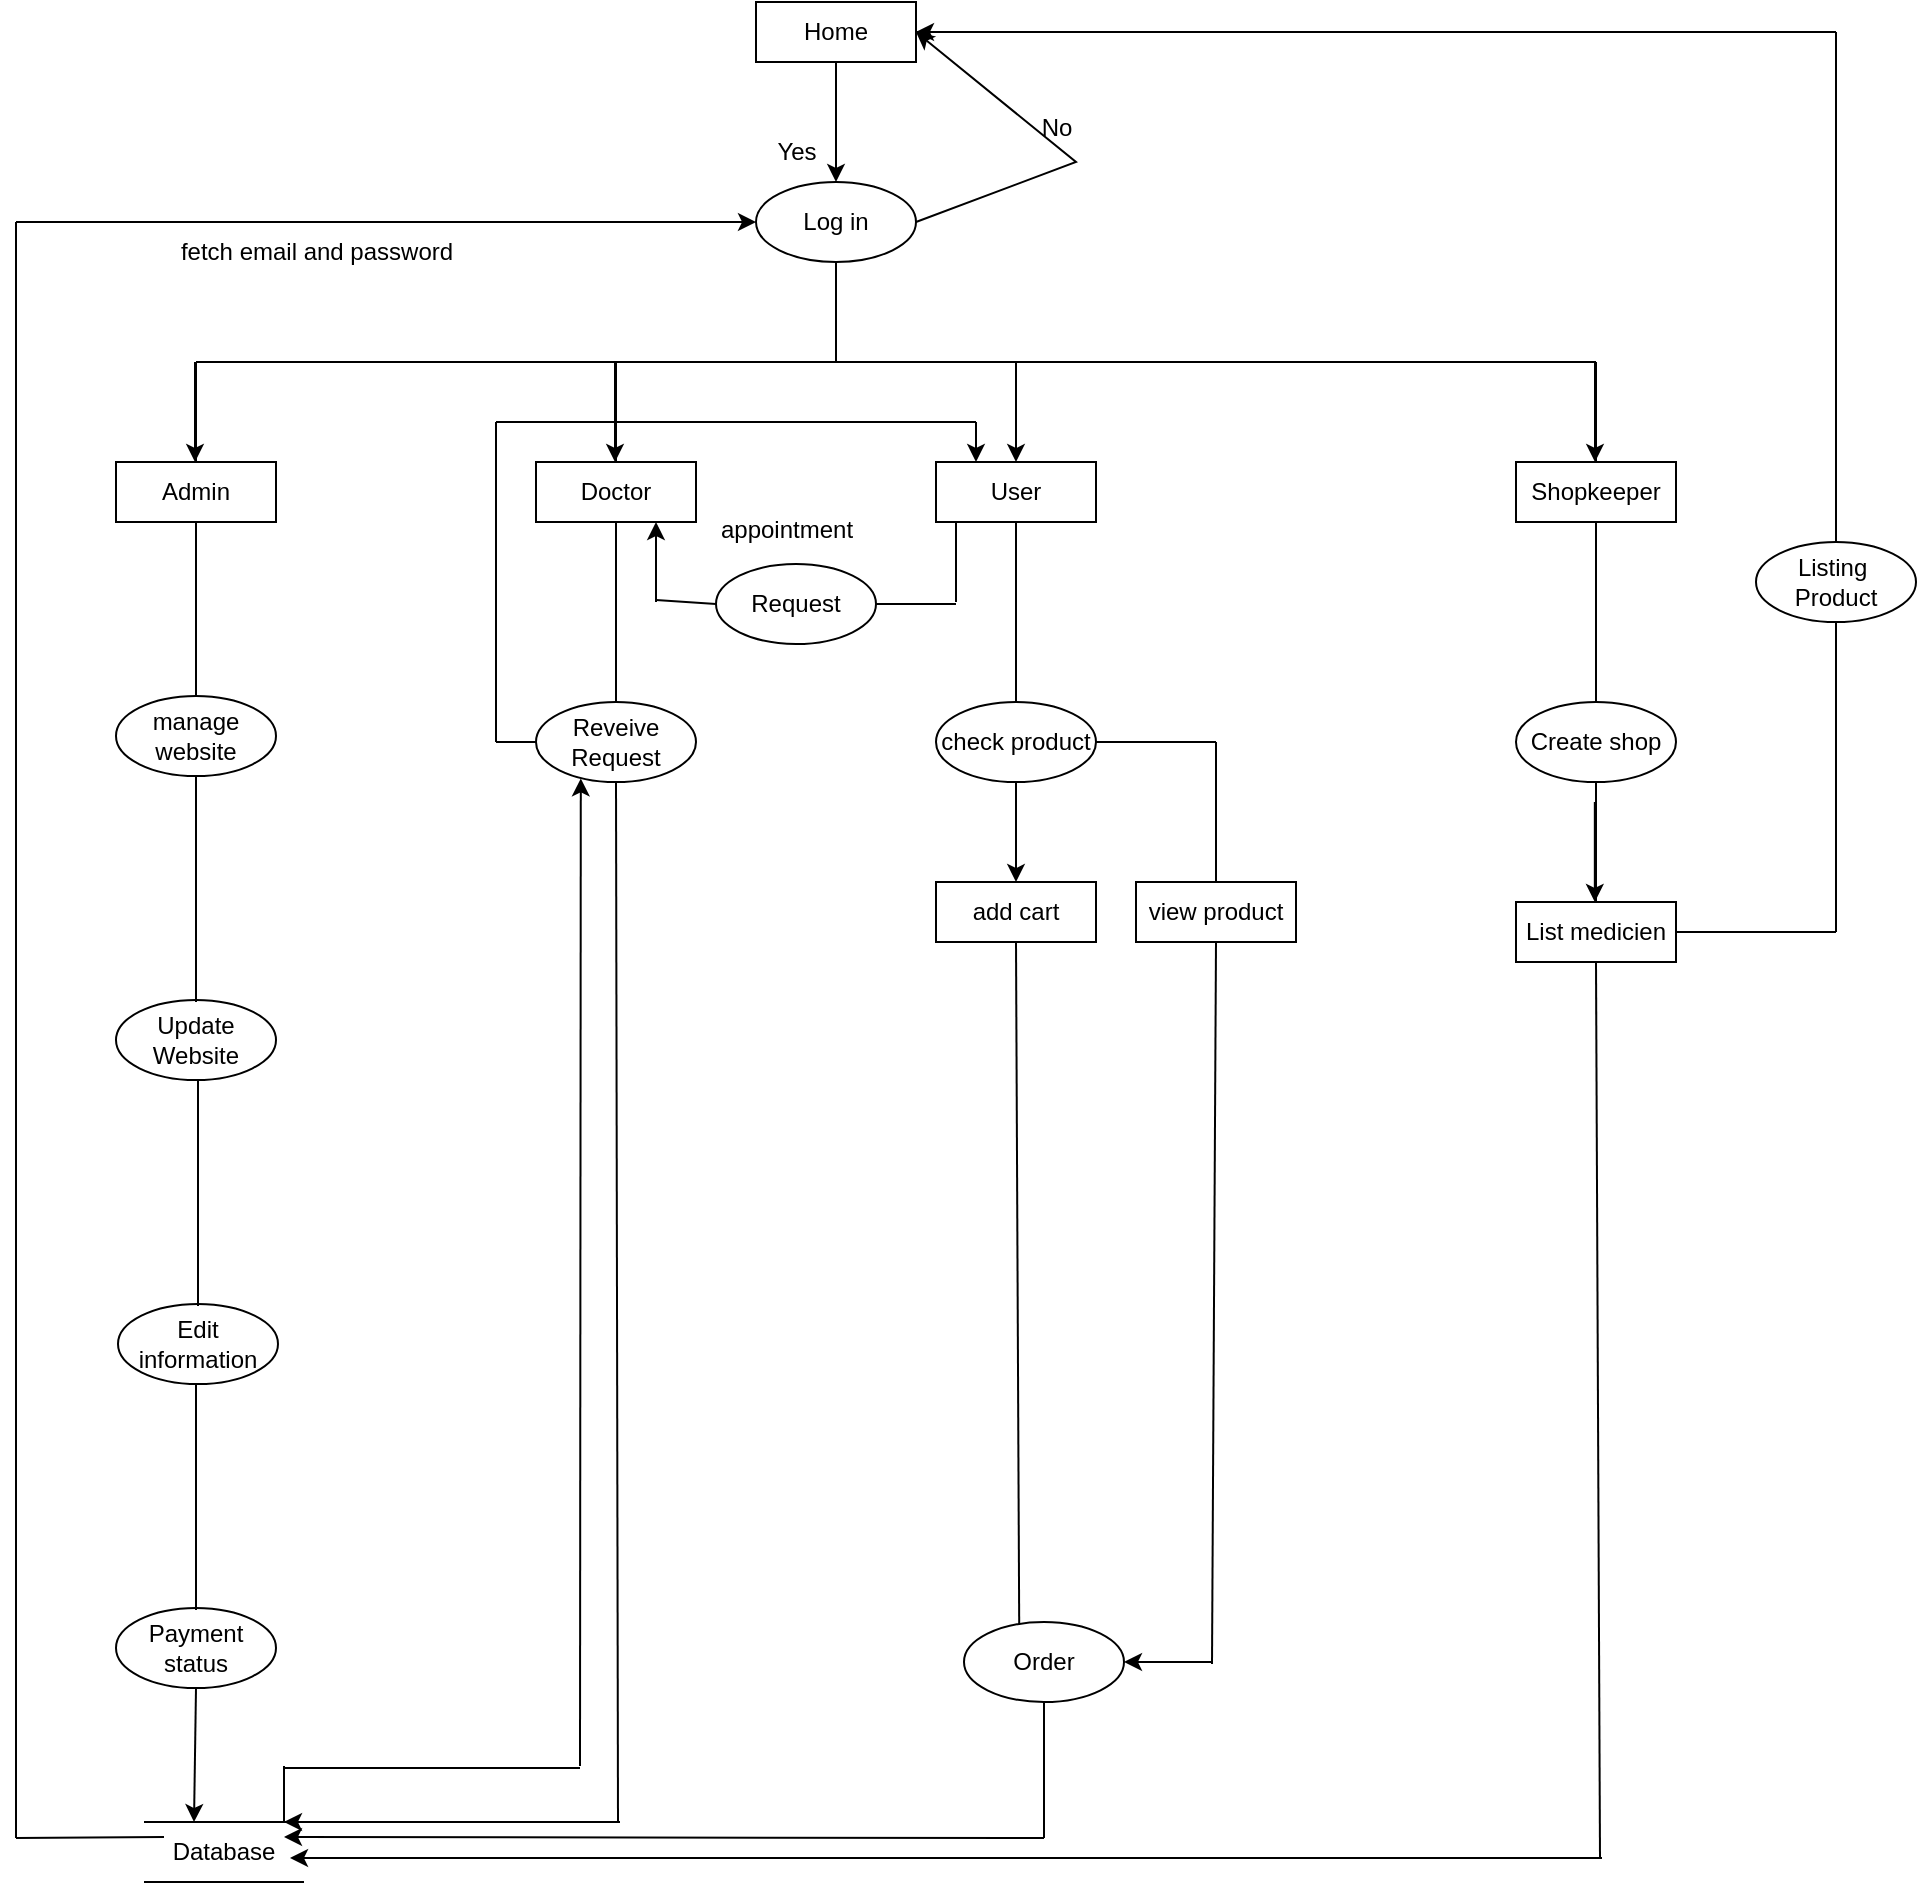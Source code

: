 <mxfile version="20.8.16" type="device"><diagram name="Page-1" id="eSk7yegXdzlDEF1om6Lt"><mxGraphModel dx="1381" dy="808" grid="1" gridSize="1" guides="1" tooltips="1" connect="1" arrows="1" fold="1" page="1" pageScale="1" pageWidth="850" pageHeight="1100" math="0" shadow="0"><root><mxCell id="0"/><mxCell id="1" parent="0"/><mxCell id="NlddegACXm-vFs4LXn6j-1" value="Home" style="rounded=0;whiteSpace=wrap;html=1;" parent="1" vertex="1"><mxGeometry x="450" y="90" width="80" height="30" as="geometry"/></mxCell><mxCell id="NlddegACXm-vFs4LXn6j-2" value="" style="endArrow=classic;html=1;rounded=0;exitX=0.5;exitY=1;exitDx=0;exitDy=0;" parent="1" source="NlddegACXm-vFs4LXn6j-1" edge="1"><mxGeometry width="50" height="50" relative="1" as="geometry"><mxPoint x="460" y="170" as="sourcePoint"/><mxPoint x="490" y="180" as="targetPoint"/></mxGeometry></mxCell><mxCell id="NlddegACXm-vFs4LXn6j-3" value="Log in" style="ellipse;whiteSpace=wrap;html=1;" parent="1" vertex="1"><mxGeometry x="450" y="180" width="80" height="40" as="geometry"/></mxCell><mxCell id="NlddegACXm-vFs4LXn6j-4" value="" style="endArrow=none;html=1;rounded=0;" parent="1" edge="1"><mxGeometry width="50" height="50" relative="1" as="geometry"><mxPoint x="490" y="270" as="sourcePoint"/><mxPoint x="490" y="220" as="targetPoint"/></mxGeometry></mxCell><mxCell id="NlddegACXm-vFs4LXn6j-5" value="" style="endArrow=classic;html=1;rounded=0;entryX=1;entryY=0.5;entryDx=0;entryDy=0;exitX=1;exitY=0.5;exitDx=0;exitDy=0;" parent="1" source="NlddegACXm-vFs4LXn6j-3" target="NlddegACXm-vFs4LXn6j-1" edge="1"><mxGeometry width="50" height="50" relative="1" as="geometry"><mxPoint x="540" y="200" as="sourcePoint"/><mxPoint x="620" y="120" as="targetPoint"/><Array as="points"><mxPoint x="610" y="170"/></Array></mxGeometry></mxCell><mxCell id="NlddegACXm-vFs4LXn6j-6" value="Admin" style="rounded=0;whiteSpace=wrap;html=1;" parent="1" vertex="1"><mxGeometry x="130" y="320" width="80" height="30" as="geometry"/></mxCell><mxCell id="NlddegACXm-vFs4LXn6j-7" value="" style="endArrow=none;html=1;rounded=0;" parent="1" edge="1"><mxGeometry width="50" height="50" relative="1" as="geometry"><mxPoint x="170" y="270" as="sourcePoint"/><mxPoint x="870" y="270" as="targetPoint"/></mxGeometry></mxCell><mxCell id="NlddegACXm-vFs4LXn6j-8" value="" style="endArrow=none;html=1;rounded=0;exitX=0.5;exitY=0;exitDx=0;exitDy=0;" parent="1" source="NlddegACXm-vFs4LXn6j-6" edge="1"><mxGeometry width="50" height="50" relative="1" as="geometry"><mxPoint x="550" y="290" as="sourcePoint"/><mxPoint x="170" y="270" as="targetPoint"/></mxGeometry></mxCell><mxCell id="NlddegACXm-vFs4LXn6j-9" value="Doctor" style="rounded=0;whiteSpace=wrap;html=1;" parent="1" vertex="1"><mxGeometry x="340" y="320" width="80" height="30" as="geometry"/></mxCell><mxCell id="NlddegACXm-vFs4LXn6j-10" value="" style="endArrow=none;html=1;rounded=0;exitX=0.5;exitY=0;exitDx=0;exitDy=0;" parent="1" source="NlddegACXm-vFs4LXn6j-9" edge="1"><mxGeometry width="50" height="50" relative="1" as="geometry"><mxPoint x="760" y="290" as="sourcePoint"/><mxPoint x="380" y="270" as="targetPoint"/></mxGeometry></mxCell><mxCell id="NlddegACXm-vFs4LXn6j-11" value="User" style="rounded=0;whiteSpace=wrap;html=1;" parent="1" vertex="1"><mxGeometry x="540" y="320" width="80" height="30" as="geometry"/></mxCell><mxCell id="NlddegACXm-vFs4LXn6j-12" value="Shopkeeper" style="rounded=0;whiteSpace=wrap;html=1;" parent="1" vertex="1"><mxGeometry x="830" y="320" width="80" height="30" as="geometry"/></mxCell><mxCell id="NlddegACXm-vFs4LXn6j-13" value="" style="endArrow=none;html=1;rounded=0;exitX=0.5;exitY=0;exitDx=0;exitDy=0;" parent="1" source="NlddegACXm-vFs4LXn6j-12" edge="1"><mxGeometry width="50" height="50" relative="1" as="geometry"><mxPoint x="1250" y="290" as="sourcePoint"/><mxPoint x="870" y="270" as="targetPoint"/></mxGeometry></mxCell><mxCell id="NlddegACXm-vFs4LXn6j-14" value="" style="endArrow=none;html=1;rounded=0;entryX=0.5;entryY=1;entryDx=0;entryDy=0;" parent="1" source="04lvw-DwGCdfM7DhtDWu-17" target="NlddegACXm-vFs4LXn6j-6" edge="1"><mxGeometry width="50" height="50" relative="1" as="geometry"><mxPoint x="170" y="590" as="sourcePoint"/><mxPoint x="460" y="560" as="targetPoint"/></mxGeometry></mxCell><mxCell id="NlddegACXm-vFs4LXn6j-15" value="" style="endArrow=none;html=1;rounded=0;" parent="1" edge="1"><mxGeometry width="50" height="50" relative="1" as="geometry"><mxPoint x="144" y="1000" as="sourcePoint"/><mxPoint x="224" y="1000" as="targetPoint"/></mxGeometry></mxCell><mxCell id="NlddegACXm-vFs4LXn6j-16" value="" style="endArrow=none;html=1;rounded=0;" parent="1" edge="1"><mxGeometry width="50" height="50" relative="1" as="geometry"><mxPoint x="144" y="1030" as="sourcePoint"/><mxPoint x="224" y="1030" as="targetPoint"/></mxGeometry></mxCell><mxCell id="NlddegACXm-vFs4LXn6j-17" value="Database" style="text;html=1;align=center;verticalAlign=middle;whiteSpace=wrap;rounded=0;" parent="1" vertex="1"><mxGeometry x="154" y="1000" width="60" height="30" as="geometry"/></mxCell><mxCell id="NlddegACXm-vFs4LXn6j-18" value="" style="endArrow=none;html=1;rounded=0;entryX=0.5;entryY=1;entryDx=0;entryDy=0;" parent="1" target="NlddegACXm-vFs4LXn6j-9" edge="1"><mxGeometry width="50" height="50" relative="1" as="geometry"><mxPoint x="380" y="440" as="sourcePoint"/><mxPoint x="460" y="560" as="targetPoint"/></mxGeometry></mxCell><mxCell id="NlddegACXm-vFs4LXn6j-19" value="&lt;font style=&quot;&quot;&gt;Reveive&lt;br&gt;&lt;font style=&quot;font-size: 12px;&quot;&gt;Request&lt;br&gt;&lt;/font&gt;&lt;/font&gt;" style="ellipse;whiteSpace=wrap;html=1;" parent="1" vertex="1"><mxGeometry x="340" y="440" width="80" height="40" as="geometry"/></mxCell><mxCell id="NlddegACXm-vFs4LXn6j-20" value="" style="endArrow=none;html=1;rounded=0;entryX=0.5;entryY=1;entryDx=0;entryDy=0;" parent="1" edge="1"><mxGeometry width="50" height="50" relative="1" as="geometry"><mxPoint x="580" y="440" as="sourcePoint"/><mxPoint x="580" y="350" as="targetPoint"/></mxGeometry></mxCell><mxCell id="NlddegACXm-vFs4LXn6j-21" value="check product" style="ellipse;whiteSpace=wrap;html=1;" parent="1" vertex="1"><mxGeometry x="540" y="440" width="80" height="40" as="geometry"/></mxCell><mxCell id="NlddegACXm-vFs4LXn6j-22" value="" style="endArrow=none;html=1;rounded=0;entryX=0.5;entryY=1;entryDx=0;entryDy=0;" parent="1" edge="1"><mxGeometry width="50" height="50" relative="1" as="geometry"><mxPoint x="870" y="440" as="sourcePoint"/><mxPoint x="870" y="350" as="targetPoint"/></mxGeometry></mxCell><mxCell id="NlddegACXm-vFs4LXn6j-23" value="Create shop" style="ellipse;whiteSpace=wrap;html=1;" parent="1" vertex="1"><mxGeometry x="830" y="440" width="80" height="40" as="geometry"/></mxCell><mxCell id="NlddegACXm-vFs4LXn6j-24" value="List medicien" style="rounded=0;whiteSpace=wrap;html=1;" parent="1" vertex="1"><mxGeometry x="830" y="540" width="80" height="30" as="geometry"/></mxCell><mxCell id="NlddegACXm-vFs4LXn6j-25" value="" style="endArrow=none;html=1;rounded=0;exitX=0.5;exitY=1;exitDx=0;exitDy=0;entryX=0.5;entryY=0;entryDx=0;entryDy=0;" parent="1" source="NlddegACXm-vFs4LXn6j-23" target="NlddegACXm-vFs4LXn6j-24" edge="1"><mxGeometry width="50" height="50" relative="1" as="geometry"><mxPoint x="440" y="520" as="sourcePoint"/><mxPoint x="810" y="570" as="targetPoint"/></mxGeometry></mxCell><mxCell id="NlddegACXm-vFs4LXn6j-26" value="" style="endArrow=none;html=1;rounded=0;entryX=1;entryY=0.5;entryDx=0;entryDy=0;" parent="1" target="NlddegACXm-vFs4LXn6j-1" edge="1"><mxGeometry width="50" height="50" relative="1" as="geometry"><mxPoint x="990" y="105" as="sourcePoint"/><mxPoint x="490" y="290" as="targetPoint"/></mxGeometry></mxCell><mxCell id="NlddegACXm-vFs4LXn6j-27" value="" style="endArrow=none;html=1;rounded=0;" parent="1" edge="1"><mxGeometry width="50" height="50" relative="1" as="geometry"><mxPoint x="990" y="360" as="sourcePoint"/><mxPoint x="990" y="105" as="targetPoint"/></mxGeometry></mxCell><mxCell id="NlddegACXm-vFs4LXn6j-28" value="Listing&amp;nbsp;&lt;br&gt;Product" style="ellipse;whiteSpace=wrap;html=1;" parent="1" vertex="1"><mxGeometry x="950" y="360" width="80" height="40" as="geometry"/></mxCell><mxCell id="NlddegACXm-vFs4LXn6j-29" value="" style="endArrow=none;html=1;rounded=0;entryX=0.5;entryY=1;entryDx=0;entryDy=0;" parent="1" target="NlddegACXm-vFs4LXn6j-28" edge="1"><mxGeometry width="50" height="50" relative="1" as="geometry"><mxPoint x="990" y="555" as="sourcePoint"/><mxPoint x="630" y="290" as="targetPoint"/></mxGeometry></mxCell><mxCell id="NlddegACXm-vFs4LXn6j-30" value="" style="endArrow=none;html=1;rounded=0;exitX=1;exitY=0.5;exitDx=0;exitDy=0;" parent="1" source="NlddegACXm-vFs4LXn6j-24" edge="1"><mxGeometry width="50" height="50" relative="1" as="geometry"><mxPoint x="580" y="340" as="sourcePoint"/><mxPoint x="990" y="555" as="targetPoint"/></mxGeometry></mxCell><mxCell id="NlddegACXm-vFs4LXn6j-31" value="" style="endArrow=classic;html=1;rounded=0;entryX=1;entryY=0.5;entryDx=0;entryDy=0;" parent="1" target="NlddegACXm-vFs4LXn6j-1" edge="1"><mxGeometry width="50" height="50" relative="1" as="geometry"><mxPoint x="670" y="105" as="sourcePoint"/><mxPoint x="710" y="10" as="targetPoint"/></mxGeometry></mxCell><mxCell id="NlddegACXm-vFs4LXn6j-32" value="" style="endArrow=classic;html=1;rounded=0;entryX=0.5;entryY=0;entryDx=0;entryDy=0;" parent="1" target="NlddegACXm-vFs4LXn6j-11" edge="1"><mxGeometry width="50" height="50" relative="1" as="geometry"><mxPoint x="580" y="270" as="sourcePoint"/><mxPoint x="710" y="200" as="targetPoint"/></mxGeometry></mxCell><mxCell id="NlddegACXm-vFs4LXn6j-33" value="" style="endArrow=classic;html=1;rounded=0;entryX=0.5;entryY=0;entryDx=0;entryDy=0;" parent="1" edge="1"><mxGeometry width="50" height="50" relative="1" as="geometry"><mxPoint x="869.5" y="270" as="sourcePoint"/><mxPoint x="869.5" y="320" as="targetPoint"/></mxGeometry></mxCell><mxCell id="NlddegACXm-vFs4LXn6j-34" value="" style="endArrow=classic;html=1;rounded=0;entryX=0.5;entryY=0;entryDx=0;entryDy=0;" parent="1" edge="1"><mxGeometry width="50" height="50" relative="1" as="geometry"><mxPoint x="379.5" y="270" as="sourcePoint"/><mxPoint x="379.5" y="320" as="targetPoint"/></mxGeometry></mxCell><mxCell id="NlddegACXm-vFs4LXn6j-35" value="" style="endArrow=classic;html=1;rounded=0;entryX=0.5;entryY=0;entryDx=0;entryDy=0;" parent="1" edge="1"><mxGeometry width="50" height="50" relative="1" as="geometry"><mxPoint x="169.5" y="270" as="sourcePoint"/><mxPoint x="169.5" y="320" as="targetPoint"/></mxGeometry></mxCell><mxCell id="NlddegACXm-vFs4LXn6j-36" value="Update&lt;br&gt;Website" style="ellipse;whiteSpace=wrap;html=1;" parent="1" vertex="1"><mxGeometry x="130" y="589" width="80" height="40" as="geometry"/></mxCell><mxCell id="NlddegACXm-vFs4LXn6j-37" value="" style="endArrow=classic;html=1;rounded=0;exitX=0.5;exitY=1;exitDx=0;exitDy=0;entryX=0.25;entryY=0;entryDx=0;entryDy=0;" parent="1" source="04lvw-DwGCdfM7DhtDWu-21" target="NlddegACXm-vFs4LXn6j-17" edge="1"><mxGeometry width="50" height="50" relative="1" as="geometry"><mxPoint x="240" y="888" as="sourcePoint"/><mxPoint x="214" y="980" as="targetPoint"/></mxGeometry></mxCell><mxCell id="NlddegACXm-vFs4LXn6j-38" value="" style="endArrow=none;html=1;rounded=0;entryX=0.5;entryY=1;entryDx=0;entryDy=0;" parent="1" target="NlddegACXm-vFs4LXn6j-24" edge="1"><mxGeometry width="50" height="50" relative="1" as="geometry"><mxPoint x="872" y="1018" as="sourcePoint"/><mxPoint x="580" y="370" as="targetPoint"/></mxGeometry></mxCell><mxCell id="NlddegACXm-vFs4LXn6j-39" value="" style="endArrow=classic;html=1;rounded=0;entryX=1;entryY=0.5;entryDx=0;entryDy=0;" parent="1" edge="1"><mxGeometry width="50" height="50" relative="1" as="geometry"><mxPoint x="873" y="1018" as="sourcePoint"/><mxPoint x="217.0" y="1018" as="targetPoint"/></mxGeometry></mxCell><mxCell id="NlddegACXm-vFs4LXn6j-40" value="add cart" style="rounded=0;whiteSpace=wrap;html=1;" parent="1" vertex="1"><mxGeometry x="540" y="530" width="80" height="30" as="geometry"/></mxCell><mxCell id="NlddegACXm-vFs4LXn6j-41" value="" style="endArrow=classic;html=1;rounded=0;entryX=0.5;entryY=0;entryDx=0;entryDy=0;" parent="1" target="NlddegACXm-vFs4LXn6j-40" edge="1"><mxGeometry width="50" height="50" relative="1" as="geometry"><mxPoint x="580" y="480" as="sourcePoint"/><mxPoint x="710" y="410" as="targetPoint"/></mxGeometry></mxCell><mxCell id="NlddegACXm-vFs4LXn6j-42" value="" style="endArrow=none;html=1;rounded=0;entryX=0.5;entryY=1;entryDx=0;entryDy=0;exitX=0.345;exitY=0.035;exitDx=0;exitDy=0;exitPerimeter=0;" parent="1" source="NlddegACXm-vFs4LXn6j-43" target="NlddegACXm-vFs4LXn6j-40" edge="1"><mxGeometry width="50" height="50" relative="1" as="geometry"><mxPoint x="580" y="610" as="sourcePoint"/><mxPoint x="580" y="570" as="targetPoint"/></mxGeometry></mxCell><mxCell id="NlddegACXm-vFs4LXn6j-43" value="Order" style="ellipse;whiteSpace=wrap;html=1;" parent="1" vertex="1"><mxGeometry x="554" y="900" width="80" height="40" as="geometry"/></mxCell><mxCell id="NlddegACXm-vFs4LXn6j-44" value="" style="endArrow=none;html=1;rounded=0;entryX=0.5;entryY=1;entryDx=0;entryDy=0;" parent="1" target="NlddegACXm-vFs4LXn6j-43" edge="1"><mxGeometry width="50" height="50" relative="1" as="geometry"><mxPoint x="594" y="1008" as="sourcePoint"/><mxPoint x="594" y="700" as="targetPoint"/></mxGeometry></mxCell><mxCell id="NlddegACXm-vFs4LXn6j-45" value="" style="endArrow=classic;html=1;rounded=0;entryX=1;entryY=0.25;entryDx=0;entryDy=0;" parent="1" target="NlddegACXm-vFs4LXn6j-17" edge="1"><mxGeometry width="50" height="50" relative="1" as="geometry"><mxPoint x="594" y="1008" as="sourcePoint"/><mxPoint x="594" y="700" as="targetPoint"/></mxGeometry></mxCell><mxCell id="NlddegACXm-vFs4LXn6j-48" value="" style="endArrow=classic;html=1;rounded=0;entryX=1;entryY=0.25;entryDx=0;entryDy=0;" parent="1" edge="1"><mxGeometry width="50" height="50" relative="1" as="geometry"><mxPoint x="382" y="1000" as="sourcePoint"/><mxPoint x="214" y="1000" as="targetPoint"/></mxGeometry></mxCell><mxCell id="NlddegACXm-vFs4LXn6j-49" value="" style="endArrow=none;html=1;rounded=0;entryX=0.5;entryY=1;entryDx=0;entryDy=0;" parent="1" target="NlddegACXm-vFs4LXn6j-19" edge="1"><mxGeometry width="50" height="50" relative="1" as="geometry"><mxPoint x="381" y="1000" as="sourcePoint"/><mxPoint x="380" y="560" as="targetPoint"/></mxGeometry></mxCell><mxCell id="NlddegACXm-vFs4LXn6j-50" value="Yes" style="text;html=1;align=center;verticalAlign=middle;resizable=0;points=[];autosize=1;strokeColor=none;fillColor=none;" parent="1" vertex="1"><mxGeometry x="450" y="150" width="40" height="30" as="geometry"/></mxCell><mxCell id="NlddegACXm-vFs4LXn6j-51" value="No" style="text;html=1;align=center;verticalAlign=middle;resizable=0;points=[];autosize=1;strokeColor=none;fillColor=none;" parent="1" vertex="1"><mxGeometry x="580" y="138" width="40" height="30" as="geometry"/></mxCell><mxCell id="NlddegACXm-vFs4LXn6j-52" value="" style="endArrow=none;html=1;rounded=0;entryX=0.5;entryY=1;entryDx=0;entryDy=0;" parent="1" edge="1"><mxGeometry width="50" height="50" relative="1" as="geometry"><mxPoint x="550" y="390" as="sourcePoint"/><mxPoint x="550" y="350" as="targetPoint"/></mxGeometry></mxCell><mxCell id="NlddegACXm-vFs4LXn6j-55" value="appointment" style="text;html=1;align=center;verticalAlign=middle;resizable=0;points=[];autosize=1;strokeColor=none;fillColor=none;" parent="1" vertex="1"><mxGeometry x="420" y="339" width="90" height="30" as="geometry"/></mxCell><mxCell id="NlddegACXm-vFs4LXn6j-56" value="view product" style="rounded=0;whiteSpace=wrap;html=1;" parent="1" vertex="1"><mxGeometry x="640" y="530" width="80" height="30" as="geometry"/></mxCell><mxCell id="NlddegACXm-vFs4LXn6j-57" value="" style="endArrow=classic;html=1;rounded=0;entryX=1;entryY=0.5;entryDx=0;entryDy=0;" parent="1" target="NlddegACXm-vFs4LXn6j-43" edge="1"><mxGeometry width="50" height="50" relative="1" as="geometry"><mxPoint x="678" y="920" as="sourcePoint"/><mxPoint x="664" y="940" as="targetPoint"/></mxGeometry></mxCell><mxCell id="NlddegACXm-vFs4LXn6j-58" value="" style="endArrow=none;html=1;rounded=0;exitX=0.5;exitY=1;exitDx=0;exitDy=0;" parent="1" source="NlddegACXm-vFs4LXn6j-56" edge="1"><mxGeometry width="50" height="50" relative="1" as="geometry"><mxPoint x="530" y="580" as="sourcePoint"/><mxPoint x="678" y="921" as="targetPoint"/></mxGeometry></mxCell><mxCell id="NlddegACXm-vFs4LXn6j-59" value="" style="endArrow=none;html=1;rounded=0;exitX=1;exitY=0.5;exitDx=0;exitDy=0;" parent="1" source="NlddegACXm-vFs4LXn6j-21" edge="1"><mxGeometry width="50" height="50" relative="1" as="geometry"><mxPoint x="690" y="570" as="sourcePoint"/><mxPoint x="680" y="460" as="targetPoint"/></mxGeometry></mxCell><mxCell id="NlddegACXm-vFs4LXn6j-60" value="" style="endArrow=none;html=1;rounded=0;entryX=0.5;entryY=0;entryDx=0;entryDy=0;" parent="1" target="NlddegACXm-vFs4LXn6j-56" edge="1"><mxGeometry width="50" height="50" relative="1" as="geometry"><mxPoint x="680" y="460" as="sourcePoint"/><mxPoint x="690" y="470" as="targetPoint"/></mxGeometry></mxCell><mxCell id="NlddegACXm-vFs4LXn6j-61" value="" style="endArrow=classic;html=1;rounded=0;entryX=0;entryY=0.5;entryDx=0;entryDy=0;" parent="1" target="NlddegACXm-vFs4LXn6j-3" edge="1"><mxGeometry width="50" height="50" relative="1" as="geometry"><mxPoint x="80" y="200" as="sourcePoint"/><mxPoint x="370" y="150" as="targetPoint"/></mxGeometry></mxCell><mxCell id="NlddegACXm-vFs4LXn6j-62" value="" style="endArrow=none;html=1;rounded=0;" parent="1" edge="1"><mxGeometry width="50" height="50" relative="1" as="geometry"><mxPoint x="80" y="200" as="sourcePoint"/><mxPoint x="80" y="1008" as="targetPoint"/></mxGeometry></mxCell><mxCell id="NlddegACXm-vFs4LXn6j-63" value="" style="endArrow=none;html=1;rounded=0;entryX=0;entryY=0.25;entryDx=0;entryDy=0;" parent="1" target="NlddegACXm-vFs4LXn6j-17" edge="1"><mxGeometry width="50" height="50" relative="1" as="geometry"><mxPoint x="80" y="1008" as="sourcePoint"/><mxPoint x="594" y="720" as="targetPoint"/></mxGeometry></mxCell><mxCell id="NlddegACXm-vFs4LXn6j-64" value="" style="endArrow=none;html=1;rounded=0;" parent="1" edge="1"><mxGeometry width="50" height="50" relative="1" as="geometry"><mxPoint x="320" y="300" as="sourcePoint"/><mxPoint x="560" y="300" as="targetPoint"/></mxGeometry></mxCell><mxCell id="NlddegACXm-vFs4LXn6j-65" value="" style="endArrow=classic;html=1;rounded=0;entryX=0.25;entryY=0;entryDx=0;entryDy=0;" parent="1" target="NlddegACXm-vFs4LXn6j-11" edge="1"><mxGeometry width="50" height="50" relative="1" as="geometry"><mxPoint x="560" y="300" as="sourcePoint"/><mxPoint x="590" y="330" as="targetPoint"/></mxGeometry></mxCell><mxCell id="NlddegACXm-vFs4LXn6j-66" value="" style="endArrow=none;html=1;rounded=0;exitX=0;exitY=0.5;exitDx=0;exitDy=0;" parent="1" source="NlddegACXm-vFs4LXn6j-19" edge="1"><mxGeometry width="50" height="50" relative="1" as="geometry"><mxPoint x="530" y="520" as="sourcePoint"/><mxPoint x="320" y="460" as="targetPoint"/></mxGeometry></mxCell><mxCell id="NlddegACXm-vFs4LXn6j-67" value="" style="endArrow=none;html=1;rounded=0;" parent="1" edge="1"><mxGeometry width="50" height="50" relative="1" as="geometry"><mxPoint x="320" y="300" as="sourcePoint"/><mxPoint x="320" y="460" as="targetPoint"/></mxGeometry></mxCell><mxCell id="NlddegACXm-vFs4LXn6j-68" value="fetch email and password" style="text;html=1;align=center;verticalAlign=middle;resizable=0;points=[];autosize=1;strokeColor=none;fillColor=none;" parent="1" vertex="1"><mxGeometry x="150" y="200" width="160" height="30" as="geometry"/></mxCell><mxCell id="NlddegACXm-vFs4LXn6j-69" value="" style="endArrow=classic;html=1;rounded=0;entryX=0.5;entryY=0;entryDx=0;entryDy=0;" parent="1" edge="1"><mxGeometry width="50" height="50" relative="1" as="geometry"><mxPoint x="869.41" y="490" as="sourcePoint"/><mxPoint x="869.41" y="540" as="targetPoint"/></mxGeometry></mxCell><mxCell id="04lvw-DwGCdfM7DhtDWu-2" value="" style="endArrow=classic;html=1;rounded=0;entryX=0.75;entryY=1;entryDx=0;entryDy=0;" parent="1" target="NlddegACXm-vFs4LXn6j-9" edge="1"><mxGeometry width="50" height="50" relative="1" as="geometry"><mxPoint x="400" y="390" as="sourcePoint"/><mxPoint x="563" y="412" as="targetPoint"/></mxGeometry></mxCell><mxCell id="04lvw-DwGCdfM7DhtDWu-6" value="Request" style="ellipse;whiteSpace=wrap;html=1;" parent="1" vertex="1"><mxGeometry x="430" y="371" width="80" height="40" as="geometry"/></mxCell><mxCell id="04lvw-DwGCdfM7DhtDWu-7" value="" style="endArrow=none;html=1;rounded=0;exitX=1;exitY=0.5;exitDx=0;exitDy=0;" parent="1" source="04lvw-DwGCdfM7DhtDWu-6" edge="1"><mxGeometry width="50" height="50" relative="1" as="geometry"><mxPoint x="513" y="462" as="sourcePoint"/><mxPoint x="550" y="391" as="targetPoint"/></mxGeometry></mxCell><mxCell id="04lvw-DwGCdfM7DhtDWu-8" value="" style="endArrow=none;html=1;rounded=0;entryX=0;entryY=0.5;entryDx=0;entryDy=0;" parent="1" target="04lvw-DwGCdfM7DhtDWu-6" edge="1"><mxGeometry width="50" height="50" relative="1" as="geometry"><mxPoint x="400" y="389" as="sourcePoint"/><mxPoint x="563" y="412" as="targetPoint"/></mxGeometry></mxCell><mxCell id="04lvw-DwGCdfM7DhtDWu-14" value="" style="endArrow=none;html=1;rounded=0;exitX=1;exitY=0;exitDx=0;exitDy=0;" parent="1" source="NlddegACXm-vFs4LXn6j-17" edge="1"><mxGeometry width="50" height="50" relative="1" as="geometry"><mxPoint x="527" y="755" as="sourcePoint"/><mxPoint x="214" y="972" as="targetPoint"/></mxGeometry></mxCell><mxCell id="04lvw-DwGCdfM7DhtDWu-15" value="" style="endArrow=none;html=1;rounded=0;" parent="1" edge="1"><mxGeometry width="50" height="50" relative="1" as="geometry"><mxPoint x="214" y="973" as="sourcePoint"/><mxPoint x="362" y="973" as="targetPoint"/></mxGeometry></mxCell><mxCell id="04lvw-DwGCdfM7DhtDWu-16" value="" style="endArrow=classic;html=1;rounded=0;entryX=0.28;entryY=0.955;entryDx=0;entryDy=0;entryPerimeter=0;" parent="1" target="NlddegACXm-vFs4LXn6j-19" edge="1"><mxGeometry width="50" height="50" relative="1" as="geometry"><mxPoint x="362" y="972" as="sourcePoint"/><mxPoint x="563" y="415" as="targetPoint"/></mxGeometry></mxCell><mxCell id="04lvw-DwGCdfM7DhtDWu-18" value="" style="endArrow=none;html=1;rounded=0;entryX=0.5;entryY=1;entryDx=0;entryDy=0;" parent="1" target="04lvw-DwGCdfM7DhtDWu-17" edge="1"><mxGeometry width="50" height="50" relative="1" as="geometry"><mxPoint x="170" y="590" as="sourcePoint"/><mxPoint x="170" y="350" as="targetPoint"/></mxGeometry></mxCell><mxCell id="04lvw-DwGCdfM7DhtDWu-17" value="manage&lt;br&gt;website" style="ellipse;whiteSpace=wrap;html=1;" parent="1" vertex="1"><mxGeometry x="130" y="437" width="80" height="40" as="geometry"/></mxCell><mxCell id="04lvw-DwGCdfM7DhtDWu-19" value="Edit&lt;br&gt;information" style="ellipse;whiteSpace=wrap;html=1;" parent="1" vertex="1"><mxGeometry x="131" y="741" width="80" height="40" as="geometry"/></mxCell><mxCell id="04lvw-DwGCdfM7DhtDWu-20" value="" style="endArrow=none;html=1;rounded=0;entryX=0.5;entryY=1;entryDx=0;entryDy=0;" parent="1" edge="1"><mxGeometry width="50" height="50" relative="1" as="geometry"><mxPoint x="171" y="742" as="sourcePoint"/><mxPoint x="171" y="629" as="targetPoint"/></mxGeometry></mxCell><mxCell id="04lvw-DwGCdfM7DhtDWu-21" value="Payment&lt;br&gt;status" style="ellipse;whiteSpace=wrap;html=1;" parent="1" vertex="1"><mxGeometry x="130" y="893" width="80" height="40" as="geometry"/></mxCell><mxCell id="04lvw-DwGCdfM7DhtDWu-22" value="" style="endArrow=none;html=1;rounded=0;entryX=0.5;entryY=1;entryDx=0;entryDy=0;" parent="1" edge="1"><mxGeometry width="50" height="50" relative="1" as="geometry"><mxPoint x="170" y="894" as="sourcePoint"/><mxPoint x="170" y="781" as="targetPoint"/></mxGeometry></mxCell></root></mxGraphModel></diagram></mxfile>